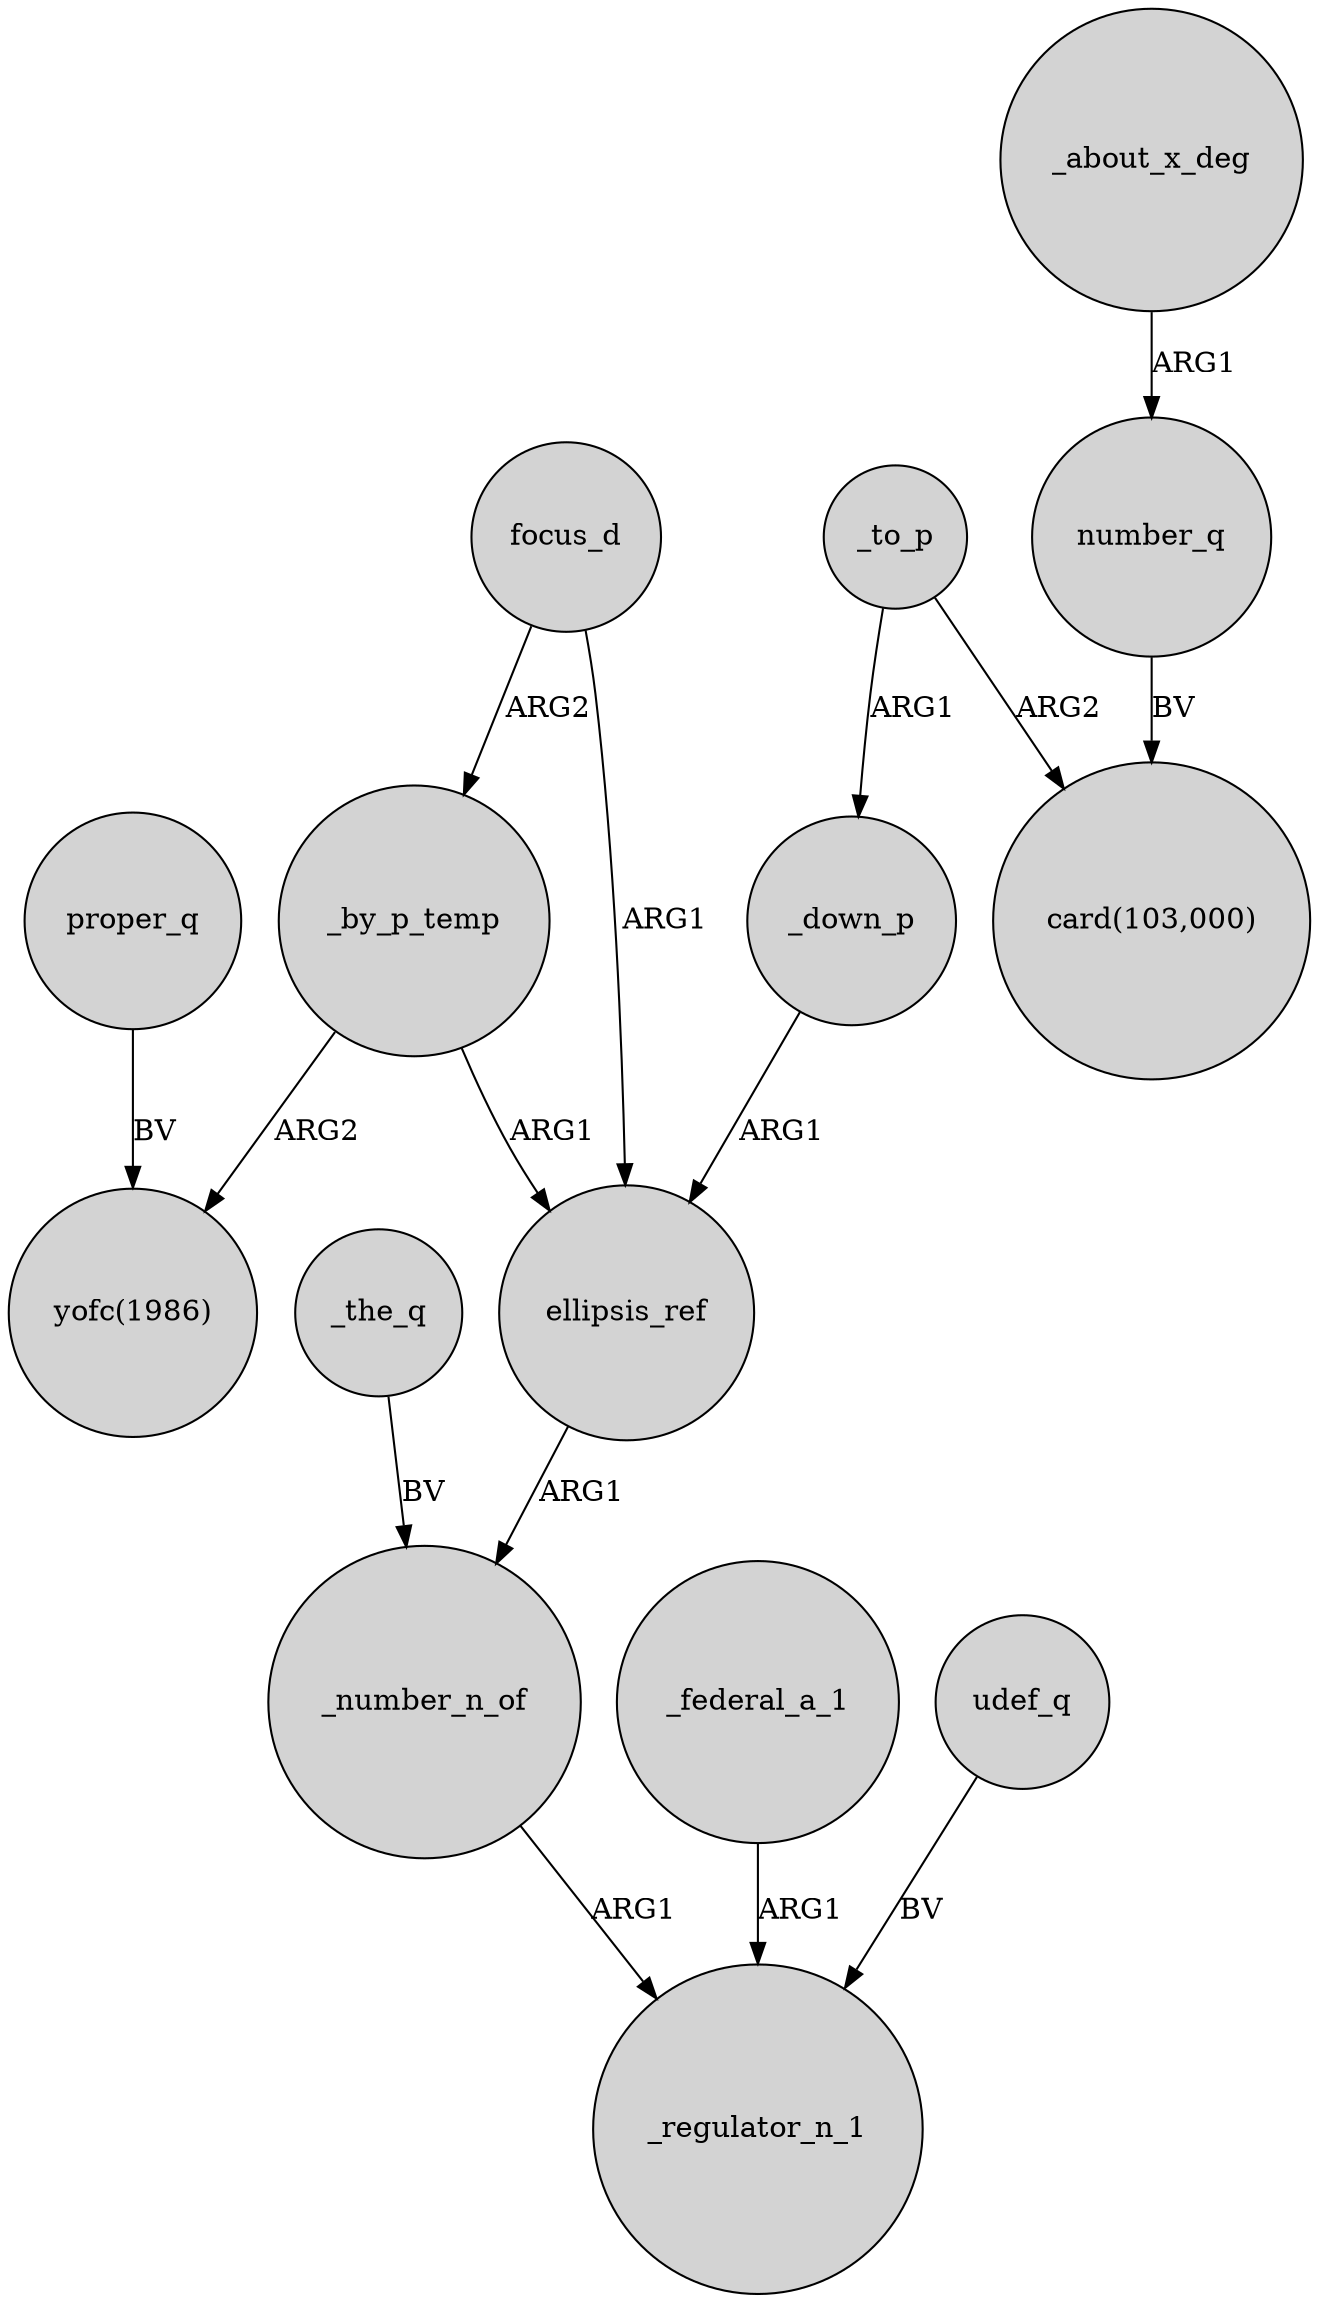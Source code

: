 digraph {
	node [shape=circle style=filled]
	focus_d -> ellipsis_ref [label=ARG1]
	_by_p_temp -> "yofc(1986)" [label=ARG2]
	_down_p -> ellipsis_ref [label=ARG1]
	_the_q -> _number_n_of [label=BV]
	_federal_a_1 -> _regulator_n_1 [label=ARG1]
	_number_n_of -> _regulator_n_1 [label=ARG1]
	_to_p -> _down_p [label=ARG1]
	ellipsis_ref -> _number_n_of [label=ARG1]
	focus_d -> _by_p_temp [label=ARG2]
	_by_p_temp -> ellipsis_ref [label=ARG1]
	number_q -> "card(103,000)" [label=BV]
	_to_p -> "card(103,000)" [label=ARG2]
	udef_q -> _regulator_n_1 [label=BV]
	_about_x_deg -> number_q [label=ARG1]
	proper_q -> "yofc(1986)" [label=BV]
}
